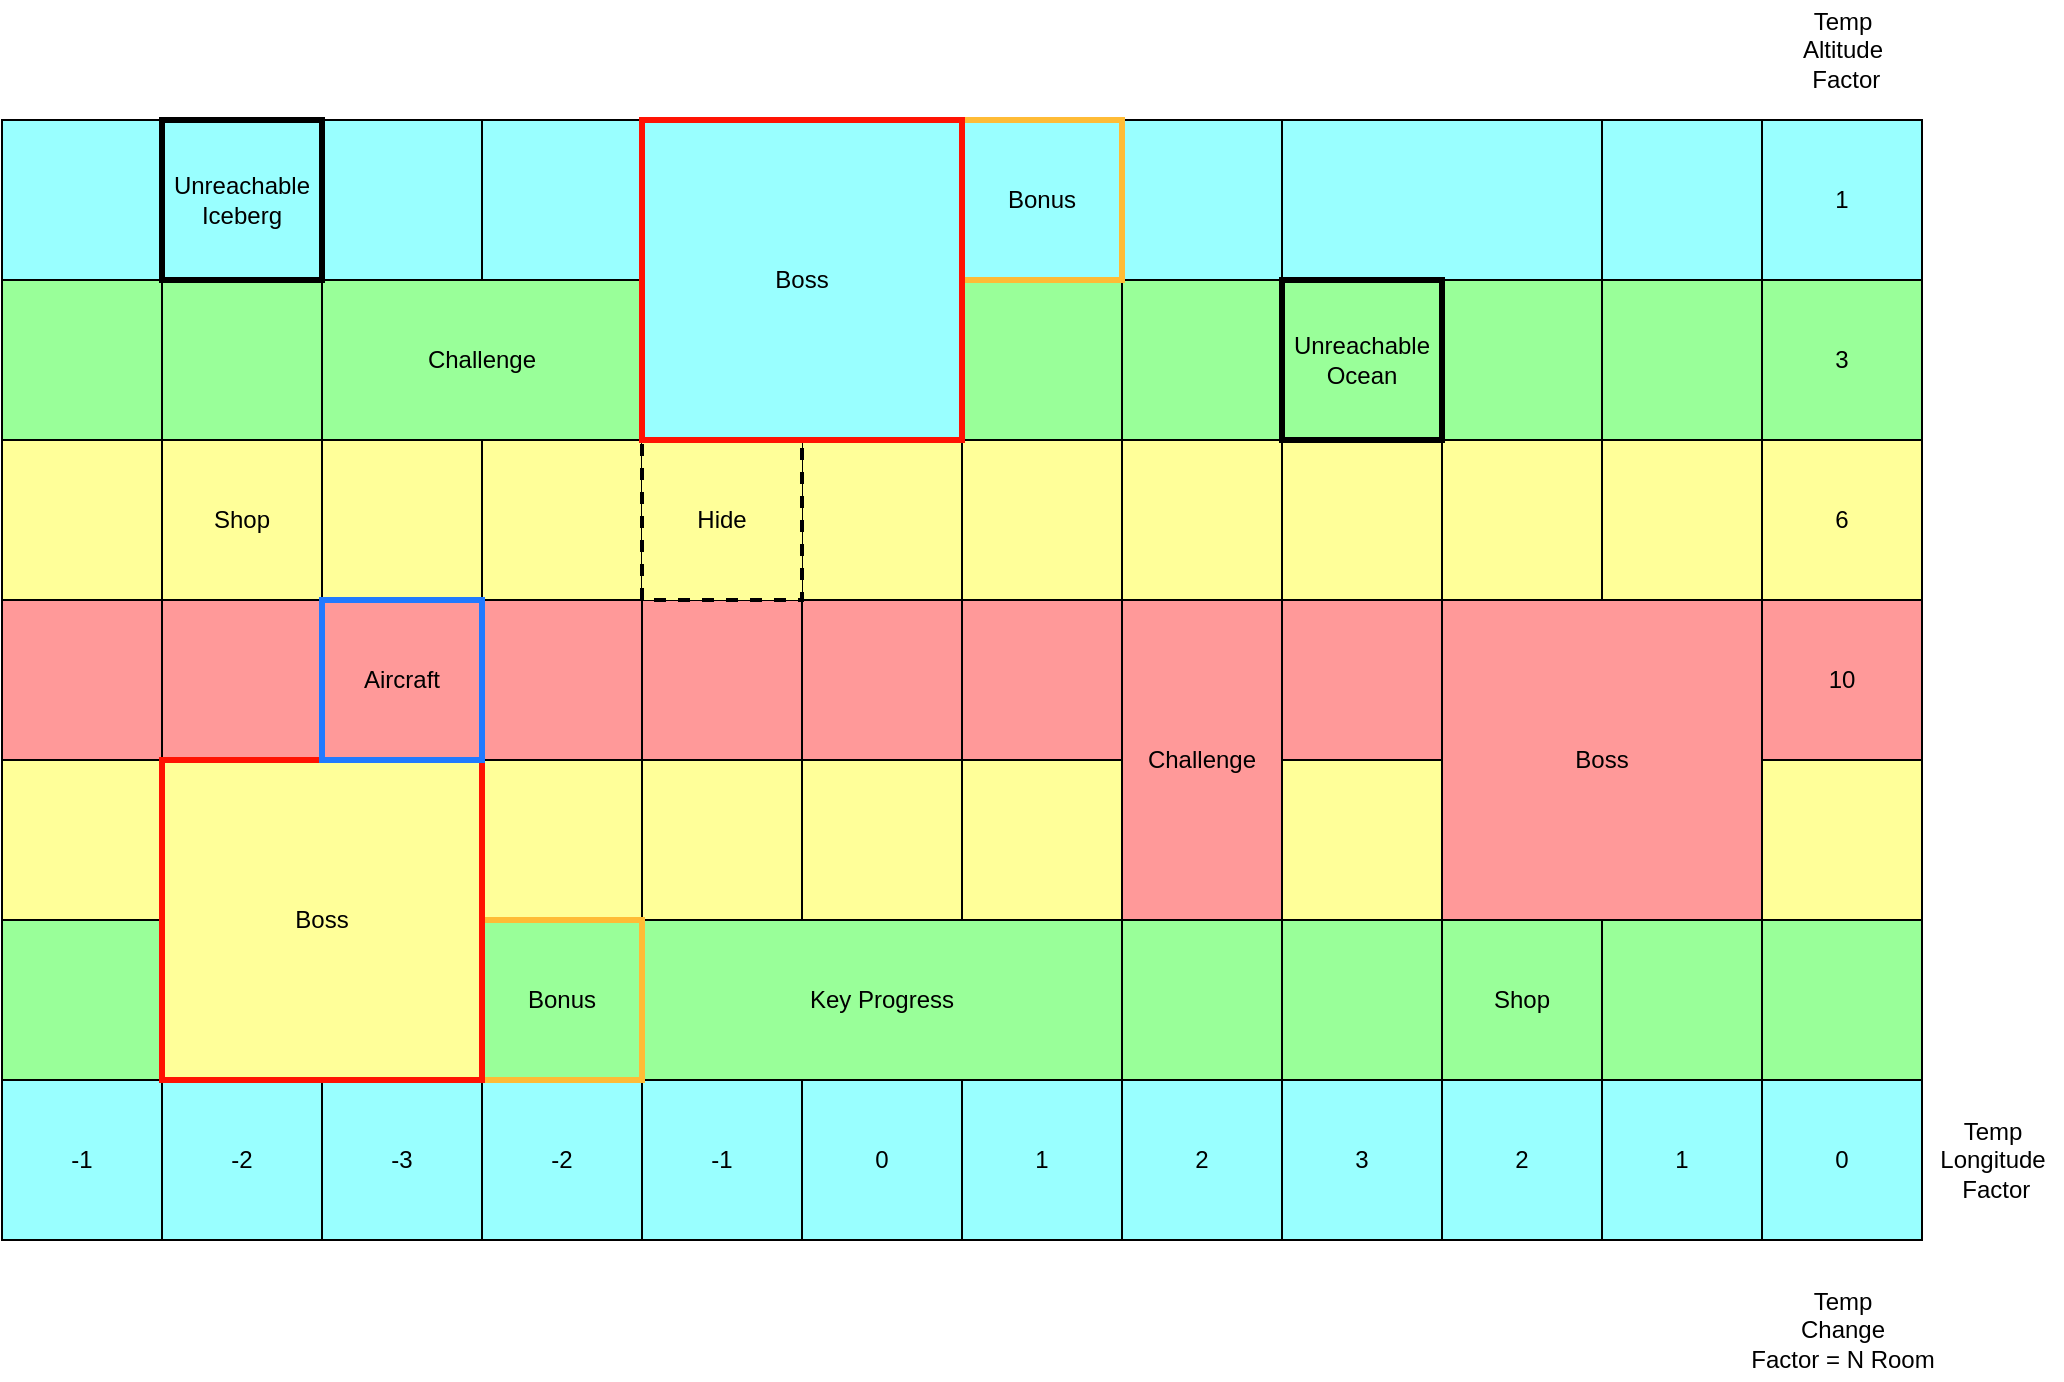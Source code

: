 <mxfile version="14.6.13" type="github">
  <diagram id="G_Gym6Pbo74dOrTlTjso" name="Page-1">
    <mxGraphModel dx="1415" dy="808" grid="1" gridSize="10" guides="1" tooltips="1" connect="1" arrows="1" fold="1" page="1" pageScale="1" pageWidth="850" pageHeight="1100" math="0" shadow="0">
      <root>
        <mxCell id="0" />
        <mxCell id="1" parent="0" />
        <mxCell id="AHs-sLnh_kqh0SMKl8Ai-1" value="" style="rounded=0;whiteSpace=wrap;html=1;fillColor=#99FFFF;" vertex="1" parent="1">
          <mxGeometry x="80" y="160" width="80" height="80" as="geometry" />
        </mxCell>
        <mxCell id="AHs-sLnh_kqh0SMKl8Ai-3" value="" style="rounded=0;whiteSpace=wrap;html=1;fillColor=#99FFFF;" vertex="1" parent="1">
          <mxGeometry x="240" y="160" width="80" height="80" as="geometry" />
        </mxCell>
        <mxCell id="AHs-sLnh_kqh0SMKl8Ai-4" value="" style="rounded=0;whiteSpace=wrap;html=1;fillColor=#99FFFF;" vertex="1" parent="1">
          <mxGeometry x="320" y="160" width="80" height="80" as="geometry" />
        </mxCell>
        <mxCell id="AHs-sLnh_kqh0SMKl8Ai-9" value="" style="rounded=0;whiteSpace=wrap;html=1;fillColor=#99FF99;" vertex="1" parent="1">
          <mxGeometry x="80" y="240" width="80" height="80" as="geometry" />
        </mxCell>
        <mxCell id="AHs-sLnh_kqh0SMKl8Ai-10" value="" style="rounded=0;whiteSpace=wrap;html=1;fillColor=#99FF99;" vertex="1" parent="1">
          <mxGeometry x="160" y="240" width="80" height="80" as="geometry" />
        </mxCell>
        <mxCell id="AHs-sLnh_kqh0SMKl8Ai-11" value="Challenge" style="rounded=0;whiteSpace=wrap;html=1;fillColor=#99FF99;" vertex="1" parent="1">
          <mxGeometry x="240" y="240" width="160" height="80" as="geometry" />
        </mxCell>
        <mxCell id="AHs-sLnh_kqh0SMKl8Ai-15" value="" style="rounded=0;whiteSpace=wrap;html=1;fillColor=#99FF99;" vertex="1" parent="1">
          <mxGeometry x="560" y="240" width="80" height="80" as="geometry" />
        </mxCell>
        <mxCell id="AHs-sLnh_kqh0SMKl8Ai-16" value="" style="rounded=0;whiteSpace=wrap;html=1;fillColor=#FFFF99;" vertex="1" parent="1">
          <mxGeometry x="80" y="320" width="80" height="80" as="geometry" />
        </mxCell>
        <mxCell id="AHs-sLnh_kqh0SMKl8Ai-17" value="Shop" style="rounded=0;whiteSpace=wrap;html=1;fillColor=#FFFF99;" vertex="1" parent="1">
          <mxGeometry x="160" y="320" width="80" height="80" as="geometry" />
        </mxCell>
        <mxCell id="AHs-sLnh_kqh0SMKl8Ai-18" value="" style="rounded=0;whiteSpace=wrap;html=1;fillColor=#FFFF99;" vertex="1" parent="1">
          <mxGeometry x="240" y="320" width="80" height="80" as="geometry" />
        </mxCell>
        <mxCell id="AHs-sLnh_kqh0SMKl8Ai-19" value="" style="rounded=0;whiteSpace=wrap;html=1;fillColor=#FFFF99;" vertex="1" parent="1">
          <mxGeometry x="320" y="320" width="80" height="80" as="geometry" />
        </mxCell>
        <mxCell id="AHs-sLnh_kqh0SMKl8Ai-21" value="" style="rounded=0;whiteSpace=wrap;html=1;fillColor=#FFFF99;" vertex="1" parent="1">
          <mxGeometry x="480" y="320" width="80" height="80" as="geometry" />
        </mxCell>
        <mxCell id="AHs-sLnh_kqh0SMKl8Ai-22" value="" style="rounded=0;whiteSpace=wrap;html=1;fillColor=#FFFF99;" vertex="1" parent="1">
          <mxGeometry x="560" y="320" width="80" height="80" as="geometry" />
        </mxCell>
        <mxCell id="AHs-sLnh_kqh0SMKl8Ai-23" value="" style="rounded=0;whiteSpace=wrap;html=1;fillColor=#FF9999;" vertex="1" parent="1">
          <mxGeometry x="80" y="400" width="80" height="80" as="geometry" />
        </mxCell>
        <mxCell id="AHs-sLnh_kqh0SMKl8Ai-24" value="" style="rounded=0;whiteSpace=wrap;html=1;fillColor=#FF9999;" vertex="1" parent="1">
          <mxGeometry x="160" y="400" width="80" height="80" as="geometry" />
        </mxCell>
        <mxCell id="AHs-sLnh_kqh0SMKl8Ai-26" value="" style="rounded=0;whiteSpace=wrap;html=1;fillColor=#FF9999;" vertex="1" parent="1">
          <mxGeometry x="320" y="400" width="80" height="80" as="geometry" />
        </mxCell>
        <mxCell id="AHs-sLnh_kqh0SMKl8Ai-27" value="" style="rounded=0;whiteSpace=wrap;html=1;fillColor=#FF9999;" vertex="1" parent="1">
          <mxGeometry x="400" y="400" width="80" height="80" as="geometry" />
        </mxCell>
        <mxCell id="AHs-sLnh_kqh0SMKl8Ai-28" value="" style="rounded=0;whiteSpace=wrap;html=1;fillColor=#FF9999;" vertex="1" parent="1">
          <mxGeometry x="480" y="400" width="80" height="80" as="geometry" />
        </mxCell>
        <mxCell id="AHs-sLnh_kqh0SMKl8Ai-29" value="" style="rounded=0;whiteSpace=wrap;html=1;fillColor=#FF9999;" vertex="1" parent="1">
          <mxGeometry x="560" y="400" width="80" height="80" as="geometry" />
        </mxCell>
        <mxCell id="AHs-sLnh_kqh0SMKl8Ai-30" value="" style="rounded=0;whiteSpace=wrap;html=1;fillColor=#99FFFF;" vertex="1" parent="1">
          <mxGeometry x="640" y="160" width="80" height="80" as="geometry" />
        </mxCell>
        <mxCell id="AHs-sLnh_kqh0SMKl8Ai-31" value="" style="rounded=0;whiteSpace=wrap;html=1;fillColor=#99FF99;" vertex="1" parent="1">
          <mxGeometry x="640" y="240" width="80" height="80" as="geometry" />
        </mxCell>
        <mxCell id="AHs-sLnh_kqh0SMKl8Ai-32" value="" style="rounded=0;whiteSpace=wrap;html=1;fillColor=#FFFF99;" vertex="1" parent="1">
          <mxGeometry x="640" y="320" width="80" height="80" as="geometry" />
        </mxCell>
        <mxCell id="AHs-sLnh_kqh0SMKl8Ai-33" value="Challenge" style="rounded=0;whiteSpace=wrap;html=1;fillColor=#FF9999;" vertex="1" parent="1">
          <mxGeometry x="640" y="400" width="80" height="160" as="geometry" />
        </mxCell>
        <mxCell id="AHs-sLnh_kqh0SMKl8Ai-36" value="" style="rounded=0;whiteSpace=wrap;html=1;fillColor=#FFFF99;" vertex="1" parent="1">
          <mxGeometry x="720" y="320" width="80" height="80" as="geometry" />
        </mxCell>
        <mxCell id="AHs-sLnh_kqh0SMKl8Ai-37" value="" style="rounded=0;whiteSpace=wrap;html=1;fillColor=#FF9999;" vertex="1" parent="1">
          <mxGeometry x="720" y="400" width="80" height="80" as="geometry" />
        </mxCell>
        <mxCell id="AHs-sLnh_kqh0SMKl8Ai-38" value="" style="rounded=0;whiteSpace=wrap;html=1;fillColor=#FFFF99;" vertex="1" parent="1">
          <mxGeometry x="80" y="480" width="80" height="80" as="geometry" />
        </mxCell>
        <mxCell id="AHs-sLnh_kqh0SMKl8Ai-41" value="" style="rounded=0;whiteSpace=wrap;html=1;fillColor=#FFFF99;" vertex="1" parent="1">
          <mxGeometry x="320" y="480" width="80" height="80" as="geometry" />
        </mxCell>
        <mxCell id="AHs-sLnh_kqh0SMKl8Ai-42" value="" style="rounded=0;whiteSpace=wrap;html=1;fillColor=#FFFF99;" vertex="1" parent="1">
          <mxGeometry x="400" y="480" width="80" height="80" as="geometry" />
        </mxCell>
        <mxCell id="AHs-sLnh_kqh0SMKl8Ai-43" value="" style="rounded=0;whiteSpace=wrap;html=1;fillColor=#FFFF99;" vertex="1" parent="1">
          <mxGeometry x="480" y="480" width="80" height="80" as="geometry" />
        </mxCell>
        <mxCell id="AHs-sLnh_kqh0SMKl8Ai-44" value="" style="rounded=0;whiteSpace=wrap;html=1;fillColor=#FFFF99;" vertex="1" parent="1">
          <mxGeometry x="560" y="480" width="80" height="80" as="geometry" />
        </mxCell>
        <mxCell id="AHs-sLnh_kqh0SMKl8Ai-45" value="" style="rounded=0;whiteSpace=wrap;html=1;fillColor=#99FF99;" vertex="1" parent="1">
          <mxGeometry x="80" y="560" width="80" height="80" as="geometry" />
        </mxCell>
        <mxCell id="AHs-sLnh_kqh0SMKl8Ai-51" value="Key Progress" style="rounded=0;whiteSpace=wrap;html=1;fillColor=#99FF99;" vertex="1" parent="1">
          <mxGeometry x="400" y="560" width="240" height="80" as="geometry" />
        </mxCell>
        <mxCell id="AHs-sLnh_kqh0SMKl8Ai-53" value="" style="rounded=0;whiteSpace=wrap;html=1;fillColor=#99FF99;" vertex="1" parent="1">
          <mxGeometry x="640" y="560" width="80" height="80" as="geometry" />
        </mxCell>
        <mxCell id="AHs-sLnh_kqh0SMKl8Ai-54" value="" style="rounded=0;whiteSpace=wrap;html=1;fillColor=#FFFF99;" vertex="1" parent="1">
          <mxGeometry x="720" y="480" width="80" height="80" as="geometry" />
        </mxCell>
        <mxCell id="AHs-sLnh_kqh0SMKl8Ai-55" value="" style="rounded=0;whiteSpace=wrap;html=1;fillColor=#99FF99;" vertex="1" parent="1">
          <mxGeometry x="720" y="560" width="80" height="80" as="geometry" />
        </mxCell>
        <mxCell id="AHs-sLnh_kqh0SMKl8Ai-56" value="" style="rounded=0;whiteSpace=wrap;html=1;fillColor=#99FFFF;" vertex="1" parent="1">
          <mxGeometry x="720" y="160" width="160" height="80" as="geometry" />
        </mxCell>
        <mxCell id="AHs-sLnh_kqh0SMKl8Ai-57" value="" style="rounded=0;whiteSpace=wrap;html=1;fillColor=#99FF99;" vertex="1" parent="1">
          <mxGeometry x="800" y="240" width="80" height="80" as="geometry" />
        </mxCell>
        <mxCell id="AHs-sLnh_kqh0SMKl8Ai-58" value="" style="rounded=0;whiteSpace=wrap;html=1;fillColor=#FFFF99;" vertex="1" parent="1">
          <mxGeometry x="800" y="320" width="80" height="80" as="geometry" />
        </mxCell>
        <mxCell id="AHs-sLnh_kqh0SMKl8Ai-59" value="Boss" style="rounded=0;whiteSpace=wrap;html=1;fillColor=#FF9999;" vertex="1" parent="1">
          <mxGeometry x="800" y="400" width="160" height="160" as="geometry" />
        </mxCell>
        <mxCell id="AHs-sLnh_kqh0SMKl8Ai-61" value="Shop" style="rounded=0;whiteSpace=wrap;html=1;fillColor=#99FF99;" vertex="1" parent="1">
          <mxGeometry x="800" y="560" width="80" height="80" as="geometry" />
        </mxCell>
        <mxCell id="AHs-sLnh_kqh0SMKl8Ai-62" value="" style="rounded=0;whiteSpace=wrap;html=1;fillColor=#99FFFF;" vertex="1" parent="1">
          <mxGeometry x="880" y="160" width="80" height="80" as="geometry" />
        </mxCell>
        <mxCell id="AHs-sLnh_kqh0SMKl8Ai-63" value="" style="rounded=0;whiteSpace=wrap;html=1;fillColor=#99FF99;" vertex="1" parent="1">
          <mxGeometry x="880" y="240" width="80" height="80" as="geometry" />
        </mxCell>
        <mxCell id="AHs-sLnh_kqh0SMKl8Ai-64" value="" style="rounded=0;whiteSpace=wrap;html=1;fillColor=#FFFF99;" vertex="1" parent="1">
          <mxGeometry x="880" y="320" width="80" height="80" as="geometry" />
        </mxCell>
        <mxCell id="AHs-sLnh_kqh0SMKl8Ai-67" value="" style="rounded=0;whiteSpace=wrap;html=1;fillColor=#99FF99;" vertex="1" parent="1">
          <mxGeometry x="880" y="560" width="80" height="80" as="geometry" />
        </mxCell>
        <mxCell id="AHs-sLnh_kqh0SMKl8Ai-68" value="1" style="rounded=0;whiteSpace=wrap;html=1;fillColor=#99FFFF;" vertex="1" parent="1">
          <mxGeometry x="960" y="160" width="80" height="80" as="geometry" />
        </mxCell>
        <mxCell id="AHs-sLnh_kqh0SMKl8Ai-69" value="3" style="rounded=0;whiteSpace=wrap;html=1;fillColor=#99FF99;" vertex="1" parent="1">
          <mxGeometry x="960" y="240" width="80" height="80" as="geometry" />
        </mxCell>
        <mxCell id="AHs-sLnh_kqh0SMKl8Ai-70" value="6" style="rounded=0;whiteSpace=wrap;html=1;fillColor=#FFFF99;" vertex="1" parent="1">
          <mxGeometry x="960" y="320" width="80" height="80" as="geometry" />
        </mxCell>
        <mxCell id="AHs-sLnh_kqh0SMKl8Ai-71" value="10" style="rounded=0;whiteSpace=wrap;html=1;fillColor=#FF9999;" vertex="1" parent="1">
          <mxGeometry x="960" y="400" width="80" height="80" as="geometry" />
        </mxCell>
        <mxCell id="AHs-sLnh_kqh0SMKl8Ai-72" value="" style="rounded=0;whiteSpace=wrap;html=1;fillColor=#FFFF99;" vertex="1" parent="1">
          <mxGeometry x="960" y="480" width="80" height="80" as="geometry" />
        </mxCell>
        <mxCell id="AHs-sLnh_kqh0SMKl8Ai-73" value="" style="rounded=0;whiteSpace=wrap;html=1;fillColor=#99FF99;" vertex="1" parent="1">
          <mxGeometry x="960" y="560" width="80" height="80" as="geometry" />
        </mxCell>
        <mxCell id="AHs-sLnh_kqh0SMKl8Ai-74" value="-1" style="rounded=0;whiteSpace=wrap;html=1;fillColor=#99FFFF;" vertex="1" parent="1">
          <mxGeometry x="80" y="640" width="80" height="80" as="geometry" />
        </mxCell>
        <mxCell id="AHs-sLnh_kqh0SMKl8Ai-75" value="-2" style="rounded=0;whiteSpace=wrap;html=1;fillColor=#99FFFF;" vertex="1" parent="1">
          <mxGeometry x="160" y="640" width="80" height="80" as="geometry" />
        </mxCell>
        <mxCell id="AHs-sLnh_kqh0SMKl8Ai-76" value="-3" style="rounded=0;whiteSpace=wrap;html=1;fillColor=#99FFFF;" vertex="1" parent="1">
          <mxGeometry x="240" y="640" width="80" height="80" as="geometry" />
        </mxCell>
        <mxCell id="AHs-sLnh_kqh0SMKl8Ai-77" value="-2" style="rounded=0;whiteSpace=wrap;html=1;fillColor=#99FFFF;" vertex="1" parent="1">
          <mxGeometry x="320" y="640" width="80" height="80" as="geometry" />
        </mxCell>
        <mxCell id="AHs-sLnh_kqh0SMKl8Ai-78" value="-1" style="rounded=0;whiteSpace=wrap;html=1;fillColor=#99FFFF;" vertex="1" parent="1">
          <mxGeometry x="400" y="640" width="80" height="80" as="geometry" />
        </mxCell>
        <mxCell id="AHs-sLnh_kqh0SMKl8Ai-79" value="0" style="rounded=0;whiteSpace=wrap;html=1;fillColor=#99FFFF;" vertex="1" parent="1">
          <mxGeometry x="480" y="640" width="80" height="80" as="geometry" />
        </mxCell>
        <mxCell id="AHs-sLnh_kqh0SMKl8Ai-80" value="1" style="rounded=0;whiteSpace=wrap;html=1;fillColor=#99FFFF;" vertex="1" parent="1">
          <mxGeometry x="560" y="640" width="80" height="80" as="geometry" />
        </mxCell>
        <mxCell id="AHs-sLnh_kqh0SMKl8Ai-81" value="2" style="rounded=0;whiteSpace=wrap;html=1;fillColor=#99FFFF;" vertex="1" parent="1">
          <mxGeometry x="640" y="640" width="80" height="80" as="geometry" />
        </mxCell>
        <mxCell id="AHs-sLnh_kqh0SMKl8Ai-82" value="3" style="rounded=0;whiteSpace=wrap;html=1;fillColor=#99FFFF;" vertex="1" parent="1">
          <mxGeometry x="720" y="640" width="80" height="80" as="geometry" />
        </mxCell>
        <mxCell id="AHs-sLnh_kqh0SMKl8Ai-83" value="2" style="rounded=0;whiteSpace=wrap;html=1;fillColor=#99FFFF;" vertex="1" parent="1">
          <mxGeometry x="800" y="640" width="80" height="80" as="geometry" />
        </mxCell>
        <mxCell id="AHs-sLnh_kqh0SMKl8Ai-84" value="1" style="rounded=0;whiteSpace=wrap;html=1;fillColor=#99FFFF;" vertex="1" parent="1">
          <mxGeometry x="880" y="640" width="80" height="80" as="geometry" />
        </mxCell>
        <mxCell id="AHs-sLnh_kqh0SMKl8Ai-85" value="0" style="rounded=0;whiteSpace=wrap;html=1;fillColor=#99FFFF;" vertex="1" parent="1">
          <mxGeometry x="960" y="640" width="80" height="80" as="geometry" />
        </mxCell>
        <mxCell id="AHs-sLnh_kqh0SMKl8Ai-86" value="Temp&lt;br&gt;Altitude&lt;br&gt;&amp;nbsp;Factor" style="text;html=1;align=center;verticalAlign=middle;resizable=0;points=[];autosize=1;strokeColor=none;" vertex="1" parent="1">
          <mxGeometry x="970" y="100" width="60" height="50" as="geometry" />
        </mxCell>
        <mxCell id="AHs-sLnh_kqh0SMKl8Ai-91" value="Temp&lt;br&gt;Longitude&lt;br&gt;&amp;nbsp;Factor" style="text;html=1;align=center;verticalAlign=middle;resizable=0;points=[];autosize=1;strokeColor=none;" vertex="1" parent="1">
          <mxGeometry x="1040" y="655" width="70" height="50" as="geometry" />
        </mxCell>
        <mxCell id="AHs-sLnh_kqh0SMKl8Ai-92" value="Temp&lt;br&gt;Change&lt;br&gt;Factor = N Room" style="text;html=1;align=center;verticalAlign=middle;resizable=0;points=[];autosize=1;strokeColor=none;" vertex="1" parent="1">
          <mxGeometry x="945" y="740" width="110" height="50" as="geometry" />
        </mxCell>
        <mxCell id="AHs-sLnh_kqh0SMKl8Ai-35" value="Unreachable&lt;br&gt;Ocean" style="rounded=0;whiteSpace=wrap;html=1;fillColor=#99FF99;strokeWidth=3;" vertex="1" parent="1">
          <mxGeometry x="720" y="240" width="80" height="80" as="geometry" />
        </mxCell>
        <mxCell id="AHs-sLnh_kqh0SMKl8Ai-2" value="Unreachable&lt;br&gt;Iceberg" style="rounded=0;whiteSpace=wrap;html=1;fillColor=#99FFFF;strokeWidth=3;" vertex="1" parent="1">
          <mxGeometry x="160" y="160" width="80" height="80" as="geometry" />
        </mxCell>
        <mxCell id="AHs-sLnh_kqh0SMKl8Ai-20" value="Hide" style="rounded=0;whiteSpace=wrap;html=1;fillColor=#FFFF99;dashed=1;strokeWidth=2;" vertex="1" parent="1">
          <mxGeometry x="400" y="320" width="80" height="80" as="geometry" />
        </mxCell>
        <mxCell id="AHs-sLnh_kqh0SMKl8Ai-48" value="Bonus" style="rounded=0;whiteSpace=wrap;html=1;fillColor=#99FF99;strokeColor=#FFBC36;strokeWidth=3;" vertex="1" parent="1">
          <mxGeometry x="320" y="560" width="80" height="80" as="geometry" />
        </mxCell>
        <mxCell id="AHs-sLnh_kqh0SMKl8Ai-8" value="Bonus" style="rounded=0;whiteSpace=wrap;html=1;fillColor=#99FFFF;strokeColor=#FFBC36;strokeWidth=3;" vertex="1" parent="1">
          <mxGeometry x="560" y="160" width="80" height="80" as="geometry" />
        </mxCell>
        <mxCell id="AHs-sLnh_kqh0SMKl8Ai-6" value="Boss" style="rounded=0;whiteSpace=wrap;html=1;fillColor=#99FFFF;strokeColor=#FF1303;strokeWidth=3;" vertex="1" parent="1">
          <mxGeometry x="400" y="160" width="160" height="160" as="geometry" />
        </mxCell>
        <mxCell id="AHs-sLnh_kqh0SMKl8Ai-39" value="Boss" style="rounded=0;whiteSpace=wrap;html=1;fillColor=#FFFF99;strokeColor=#FF1303;strokeWidth=3;" vertex="1" parent="1">
          <mxGeometry x="160" y="480" width="160" height="160" as="geometry" />
        </mxCell>
        <mxCell id="AHs-sLnh_kqh0SMKl8Ai-25" value="Aircraft" style="rounded=0;whiteSpace=wrap;html=1;fillColor=#FF9999;perimeterSpacing=0;strokeColor=#217AFF;strokeWidth=3;" vertex="1" parent="1">
          <mxGeometry x="240" y="400" width="80" height="80" as="geometry" />
        </mxCell>
      </root>
    </mxGraphModel>
  </diagram>
</mxfile>
